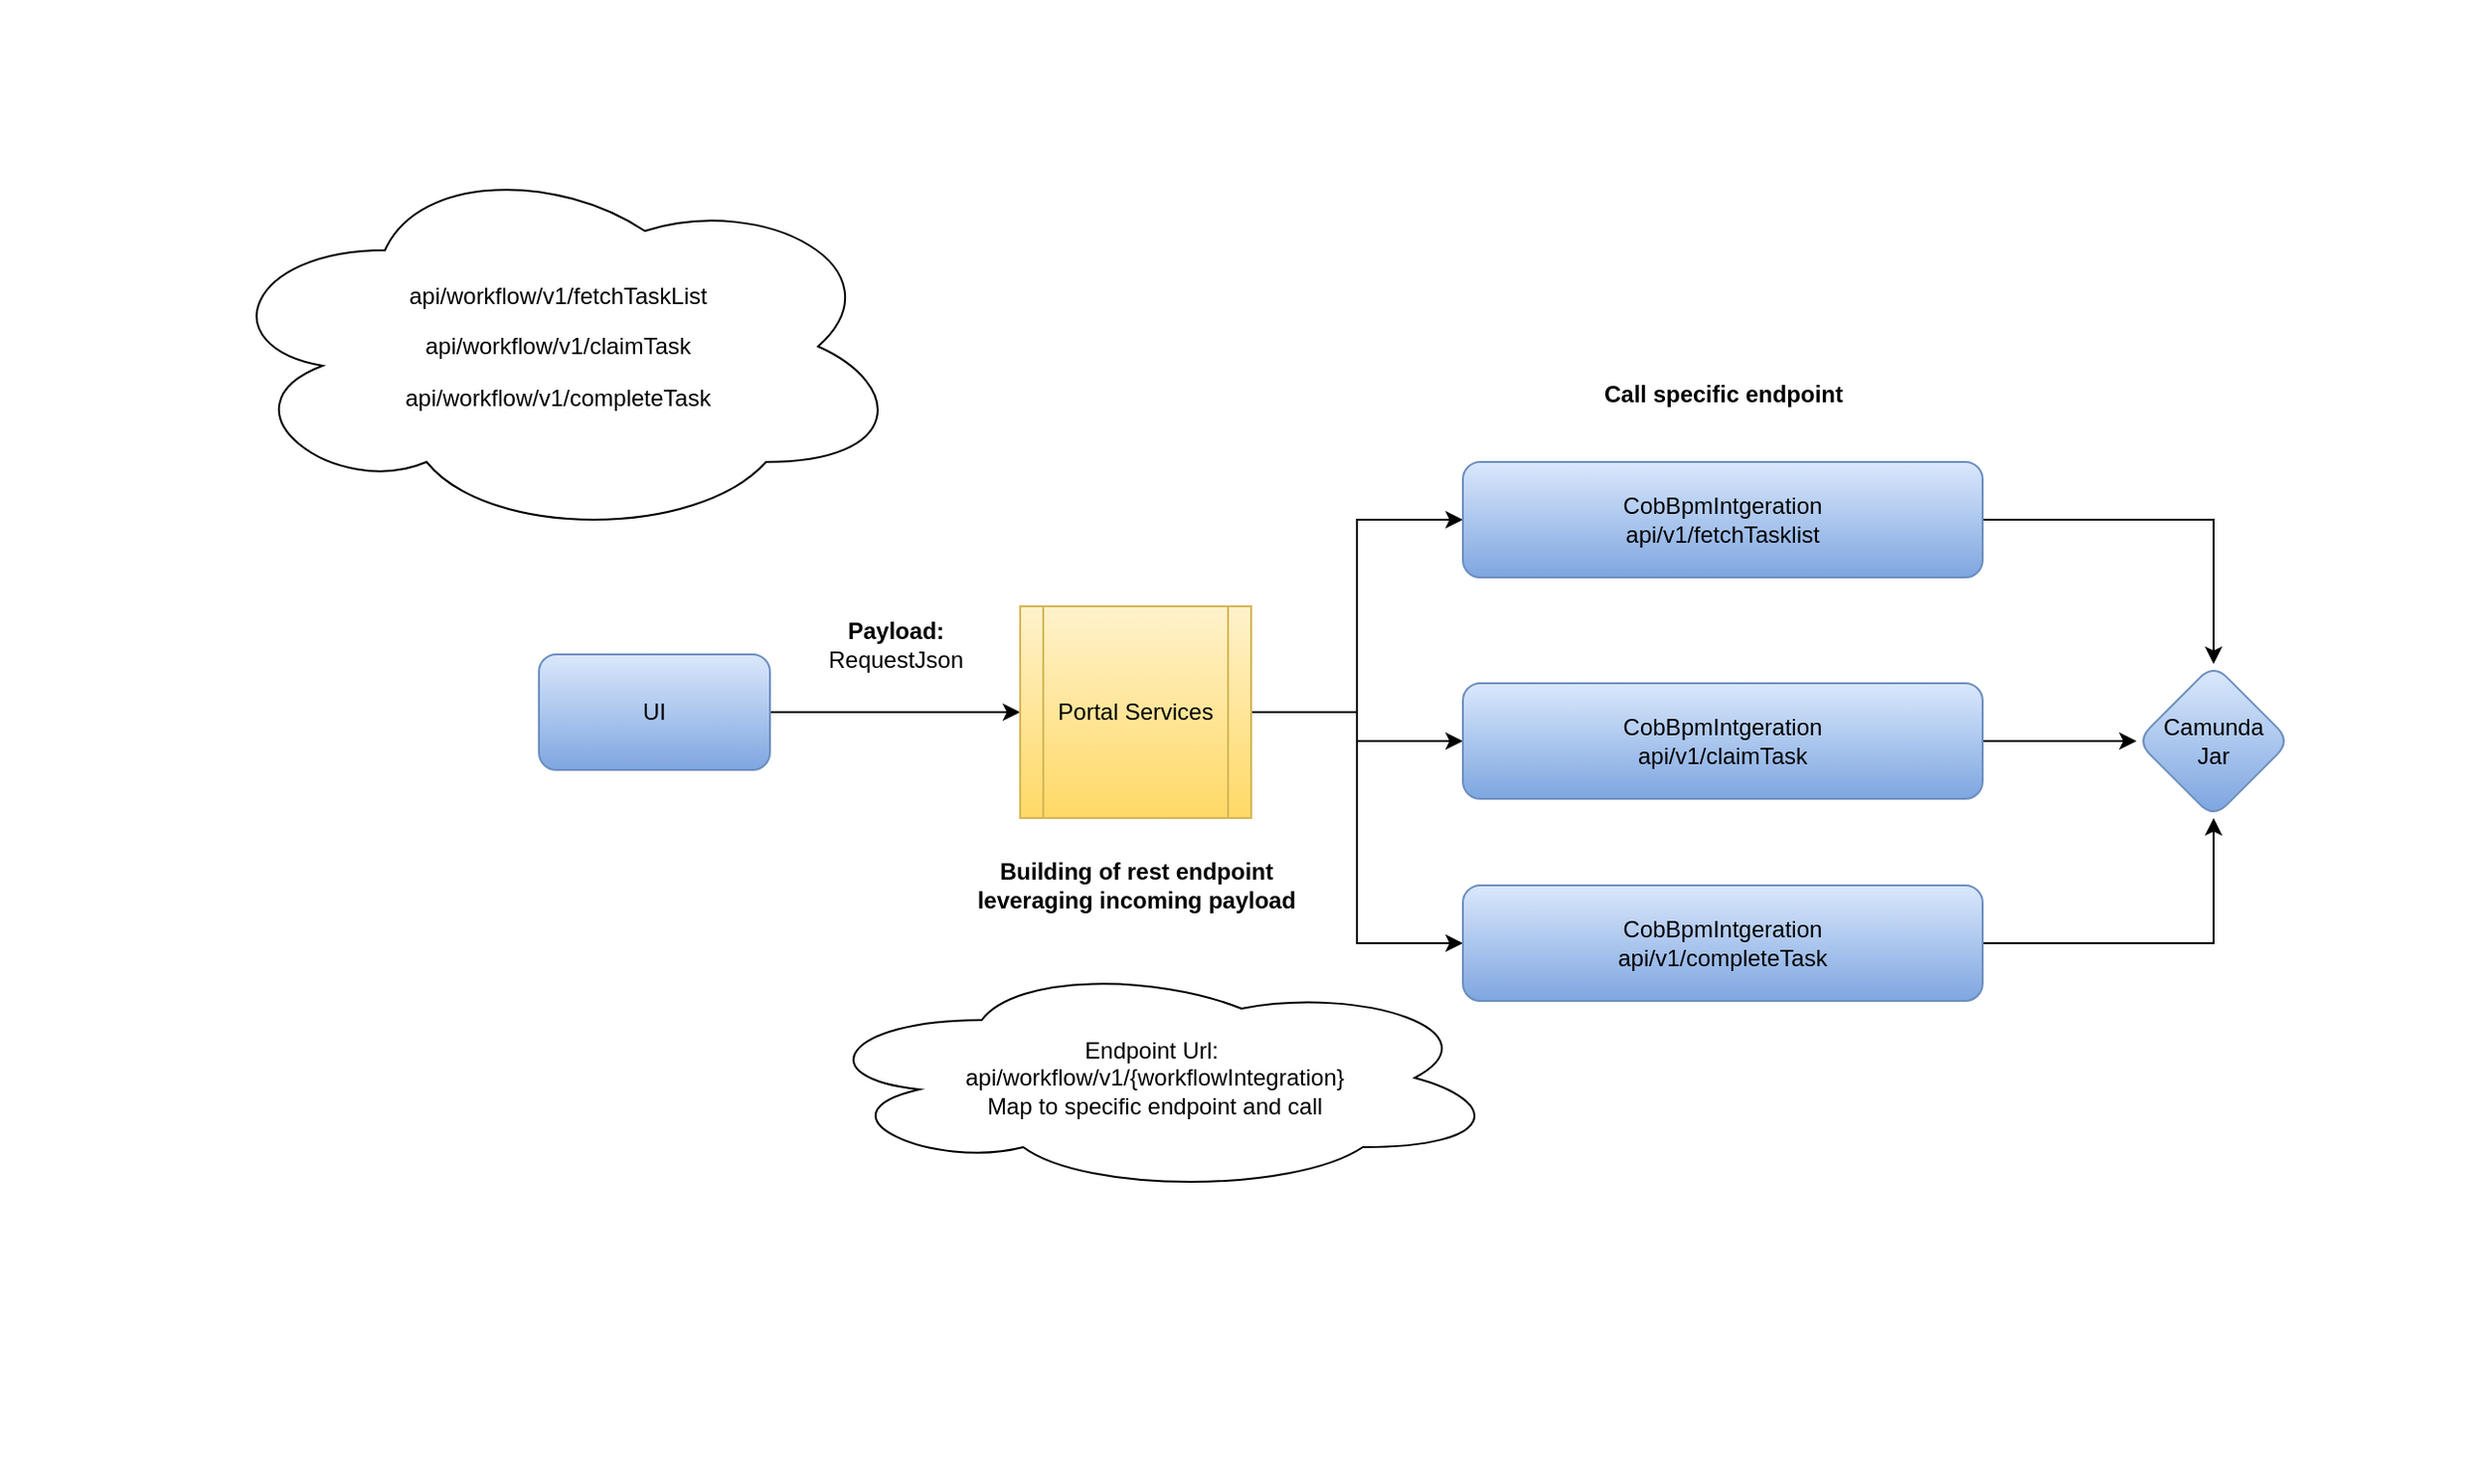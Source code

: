 <mxfile version="24.7.7">
  <diagram name="Page-1" id="TT818MdQ8Ef1qc3-J6GQ">
    <mxGraphModel dx="2161" dy="1617" grid="1" gridSize="10" guides="1" tooltips="1" connect="1" arrows="1" fold="1" page="1" pageScale="1" pageWidth="850" pageHeight="1100" math="0" shadow="0">
      <root>
        <mxCell id="0" />
        <mxCell id="1" parent="0" />
        <mxCell id="jL-DPb7wYZmBFv8lM_4I-3" style="edgeStyle=orthogonalEdgeStyle;rounded=0;orthogonalLoop=1;jettySize=auto;html=1;entryX=0;entryY=0.5;entryDx=0;entryDy=0;" parent="1" source="jL-DPb7wYZmBFv8lM_4I-1" target="jL-DPb7wYZmBFv8lM_4I-2" edge="1">
          <mxGeometry relative="1" as="geometry" />
        </mxCell>
        <mxCell id="jL-DPb7wYZmBFv8lM_4I-1" value="UI" style="rounded=1;whiteSpace=wrap;html=1;fillColor=#dae8fc;gradientColor=#7ea6e0;strokeColor=#6c8ebf;" parent="1" vertex="1">
          <mxGeometry x="110" y="170" width="120" height="60" as="geometry" />
        </mxCell>
        <mxCell id="jL-DPb7wYZmBFv8lM_4I-5" style="edgeStyle=orthogonalEdgeStyle;rounded=0;orthogonalLoop=1;jettySize=auto;html=1;entryX=0;entryY=0.5;entryDx=0;entryDy=0;" parent="1" source="jL-DPb7wYZmBFv8lM_4I-2" target="jL-DPb7wYZmBFv8lM_4I-4" edge="1">
          <mxGeometry relative="1" as="geometry" />
        </mxCell>
        <mxCell id="6sg37sC0AYLky4VX7vfN-6" style="edgeStyle=orthogonalEdgeStyle;rounded=0;orthogonalLoop=1;jettySize=auto;html=1;" edge="1" parent="1" source="jL-DPb7wYZmBFv8lM_4I-2" target="6sg37sC0AYLky4VX7vfN-3">
          <mxGeometry relative="1" as="geometry" />
        </mxCell>
        <mxCell id="6sg37sC0AYLky4VX7vfN-8" style="edgeStyle=orthogonalEdgeStyle;rounded=0;orthogonalLoop=1;jettySize=auto;html=1;entryX=0;entryY=0.5;entryDx=0;entryDy=0;" edge="1" parent="1" source="jL-DPb7wYZmBFv8lM_4I-2" target="6sg37sC0AYLky4VX7vfN-5">
          <mxGeometry relative="1" as="geometry" />
        </mxCell>
        <mxCell id="jL-DPb7wYZmBFv8lM_4I-2" value="Portal Services" style="shape=process;whiteSpace=wrap;html=1;backgroundOutline=1;fillColor=#fff2cc;gradientColor=#ffd966;strokeColor=#d6b656;" parent="1" vertex="1">
          <mxGeometry x="360" y="145" width="120" height="110" as="geometry" />
        </mxCell>
        <mxCell id="6sg37sC0AYLky4VX7vfN-9" style="edgeStyle=orthogonalEdgeStyle;rounded=0;orthogonalLoop=1;jettySize=auto;html=1;" edge="1" parent="1" source="jL-DPb7wYZmBFv8lM_4I-4" target="jL-DPb7wYZmBFv8lM_4I-9">
          <mxGeometry relative="1" as="geometry" />
        </mxCell>
        <mxCell id="jL-DPb7wYZmBFv8lM_4I-4" value="CobBpmIntgeration&lt;br&gt;api/v1/fetchTasklist" style="rounded=1;whiteSpace=wrap;html=1;fillColor=#dae8fc;gradientColor=#7ea6e0;strokeColor=#6c8ebf;" parent="1" vertex="1">
          <mxGeometry x="590" y="70" width="270" height="60" as="geometry" />
        </mxCell>
        <mxCell id="jL-DPb7wYZmBFv8lM_4I-6" value="&lt;b&gt;Payload:&lt;/b&gt;&lt;div&gt;RequestJson&lt;/div&gt;" style="text;html=1;align=center;verticalAlign=middle;resizable=0;points=[];autosize=1;strokeColor=none;fillColor=none;" parent="1" vertex="1">
          <mxGeometry x="250" y="145" width="90" height="40" as="geometry" />
        </mxCell>
        <mxCell id="jL-DPb7wYZmBFv8lM_4I-7" value="&lt;b&gt;Building of rest endpoint &lt;br&gt;leveraging incoming payload&lt;/b&gt;" style="text;html=1;align=center;verticalAlign=middle;resizable=0;points=[];autosize=1;strokeColor=none;fillColor=none;" parent="1" vertex="1">
          <mxGeometry x="325" y="270" width="190" height="40" as="geometry" />
        </mxCell>
        <mxCell id="jL-DPb7wYZmBFv8lM_4I-8" value="&lt;b&gt;Call specific endpoint&lt;/b&gt;" style="text;html=1;align=center;verticalAlign=middle;resizable=0;points=[];autosize=1;strokeColor=none;fillColor=none;" parent="1" vertex="1">
          <mxGeometry x="650" y="20" width="150" height="30" as="geometry" />
        </mxCell>
        <mxCell id="jL-DPb7wYZmBFv8lM_4I-9" value="Camunda &lt;br&gt;Jar" style="rhombus;whiteSpace=wrap;html=1;fillColor=#dae8fc;strokeColor=#6c8ebf;rounded=1;gradientColor=#7ea6e0;" parent="1" vertex="1">
          <mxGeometry x="940" y="175" width="80" height="80" as="geometry" />
        </mxCell>
        <mxCell id="wNoXx9ljj7fnYmxFU1dn-8" value="Endpoint Url:&amp;nbsp;&lt;br&gt;&lt;span dir=&quot;ltr&quot; class=&quot;ui-provider a b c d e f g h i j k l m n o p q r s t u v w x y z ab ac ae af ag ah ai aj ak&quot;&gt;api/workflow/v1/{workflowIntegration}&lt;/span&gt;&lt;div&gt;&lt;span dir=&quot;ltr&quot; class=&quot;ui-provider a b c d e f g h i j k l m n o p q r s t u v w x y z ab ac ae af ag ah ai aj ak&quot;&gt;Map to specific endpoint and call&lt;/span&gt;&lt;/div&gt;" style="ellipse;shape=cloud;whiteSpace=wrap;html=1;" parent="1" vertex="1">
          <mxGeometry x="250" y="330" width="360" height="120" as="geometry" />
        </mxCell>
        <mxCell id="6sg37sC0AYLky4VX7vfN-2" value="&lt;span dir=&quot;ltr&quot; class=&quot;ui-provider a b c d e f g h i j k l m n o p q r s t u v w x y z ab ac ae af ag ah ai aj ak&quot;&gt;&lt;p&gt;&lt;span style=&quot;font-size: inherit;&quot;&gt;api/workflow/v1/fetchTaskList&lt;/span&gt;&lt;/p&gt;&lt;p&gt;&lt;span style=&quot;font-size: inherit;&quot;&gt;api/workflow/v1/claimTask&lt;/span&gt;&lt;/p&gt;&lt;p&gt;&lt;span style=&quot;font-size: inherit; background-color: initial;&quot;&gt;api/workflow/v1/completeTask&lt;/span&gt;&lt;br&gt;&lt;/p&gt;&lt;/span&gt;" style="ellipse;shape=cloud;whiteSpace=wrap;html=1;" vertex="1" parent="1">
          <mxGeometry x="-60" y="-90" width="360" height="200" as="geometry" />
        </mxCell>
        <mxCell id="6sg37sC0AYLky4VX7vfN-10" style="edgeStyle=orthogonalEdgeStyle;rounded=0;orthogonalLoop=1;jettySize=auto;html=1;entryX=0;entryY=0.5;entryDx=0;entryDy=0;" edge="1" parent="1" source="6sg37sC0AYLky4VX7vfN-3" target="jL-DPb7wYZmBFv8lM_4I-9">
          <mxGeometry relative="1" as="geometry" />
        </mxCell>
        <mxCell id="6sg37sC0AYLky4VX7vfN-3" value="CobBpmIntgeration&lt;br&gt;api/v1/claimTask" style="rounded=1;whiteSpace=wrap;html=1;fillColor=#dae8fc;gradientColor=#7ea6e0;strokeColor=#6c8ebf;" vertex="1" parent="1">
          <mxGeometry x="590" y="185" width="270" height="60" as="geometry" />
        </mxCell>
        <mxCell id="6sg37sC0AYLky4VX7vfN-12" style="edgeStyle=orthogonalEdgeStyle;rounded=0;orthogonalLoop=1;jettySize=auto;html=1;entryX=0.5;entryY=1;entryDx=0;entryDy=0;" edge="1" parent="1" source="6sg37sC0AYLky4VX7vfN-5" target="jL-DPb7wYZmBFv8lM_4I-9">
          <mxGeometry relative="1" as="geometry" />
        </mxCell>
        <mxCell id="6sg37sC0AYLky4VX7vfN-5" value="CobBpmIntgeration&lt;br&gt;api/v1/completeTask" style="rounded=1;whiteSpace=wrap;html=1;fillColor=#dae8fc;gradientColor=#7ea6e0;strokeColor=#6c8ebf;" vertex="1" parent="1">
          <mxGeometry x="590" y="290" width="270" height="60" as="geometry" />
        </mxCell>
        <mxCell id="6sg37sC0AYLky4VX7vfN-14" value="&amp;nbsp;&amp;nbsp;" style="text;html=1;align=center;verticalAlign=middle;whiteSpace=wrap;rounded=0;" vertex="1" parent="1">
          <mxGeometry x="-170" y="170" width="60" height="30" as="geometry" />
        </mxCell>
        <mxCell id="6sg37sC0AYLky4VX7vfN-15" value="&amp;nbsp;&amp;nbsp;" style="text;html=1;align=center;verticalAlign=middle;whiteSpace=wrap;rounded=0;" vertex="1" parent="1">
          <mxGeometry x="430" y="-170" width="60" height="30" as="geometry" />
        </mxCell>
        <mxCell id="6sg37sC0AYLky4VX7vfN-16" value="&amp;nbsp;&amp;nbsp;" style="text;html=1;align=center;verticalAlign=middle;whiteSpace=wrap;rounded=0;" vertex="1" parent="1">
          <mxGeometry x="1060" y="145" width="60" height="30" as="geometry" />
        </mxCell>
        <mxCell id="6sg37sC0AYLky4VX7vfN-17" value="&amp;nbsp;&amp;nbsp;" style="text;html=1;align=center;verticalAlign=middle;whiteSpace=wrap;rounded=0;" vertex="1" parent="1">
          <mxGeometry x="425" y="570" width="60" height="30" as="geometry" />
        </mxCell>
      </root>
    </mxGraphModel>
  </diagram>
</mxfile>
